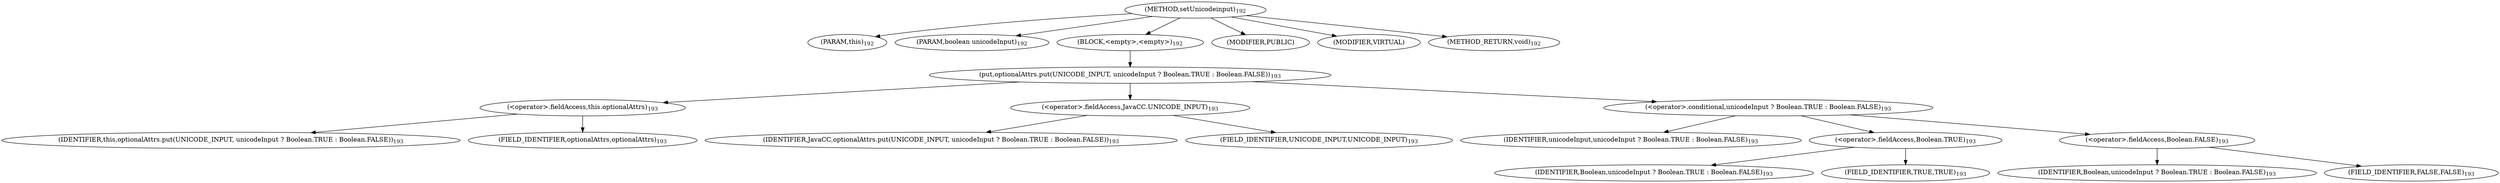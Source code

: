 digraph "setUnicodeinput" {  
"387" [label = <(METHOD,setUnicodeinput)<SUB>192</SUB>> ]
"388" [label = <(PARAM,this)<SUB>192</SUB>> ]
"389" [label = <(PARAM,boolean unicodeInput)<SUB>192</SUB>> ]
"390" [label = <(BLOCK,&lt;empty&gt;,&lt;empty&gt;)<SUB>192</SUB>> ]
"391" [label = <(put,optionalAttrs.put(UNICODE_INPUT, unicodeInput ? Boolean.TRUE : Boolean.FALSE))<SUB>193</SUB>> ]
"392" [label = <(&lt;operator&gt;.fieldAccess,this.optionalAttrs)<SUB>193</SUB>> ]
"393" [label = <(IDENTIFIER,this,optionalAttrs.put(UNICODE_INPUT, unicodeInput ? Boolean.TRUE : Boolean.FALSE))<SUB>193</SUB>> ]
"394" [label = <(FIELD_IDENTIFIER,optionalAttrs,optionalAttrs)<SUB>193</SUB>> ]
"395" [label = <(&lt;operator&gt;.fieldAccess,JavaCC.UNICODE_INPUT)<SUB>193</SUB>> ]
"396" [label = <(IDENTIFIER,JavaCC,optionalAttrs.put(UNICODE_INPUT, unicodeInput ? Boolean.TRUE : Boolean.FALSE))<SUB>193</SUB>> ]
"397" [label = <(FIELD_IDENTIFIER,UNICODE_INPUT,UNICODE_INPUT)<SUB>193</SUB>> ]
"398" [label = <(&lt;operator&gt;.conditional,unicodeInput ? Boolean.TRUE : Boolean.FALSE)<SUB>193</SUB>> ]
"399" [label = <(IDENTIFIER,unicodeInput,unicodeInput ? Boolean.TRUE : Boolean.FALSE)<SUB>193</SUB>> ]
"400" [label = <(&lt;operator&gt;.fieldAccess,Boolean.TRUE)<SUB>193</SUB>> ]
"401" [label = <(IDENTIFIER,Boolean,unicodeInput ? Boolean.TRUE : Boolean.FALSE)<SUB>193</SUB>> ]
"402" [label = <(FIELD_IDENTIFIER,TRUE,TRUE)<SUB>193</SUB>> ]
"403" [label = <(&lt;operator&gt;.fieldAccess,Boolean.FALSE)<SUB>193</SUB>> ]
"404" [label = <(IDENTIFIER,Boolean,unicodeInput ? Boolean.TRUE : Boolean.FALSE)<SUB>193</SUB>> ]
"405" [label = <(FIELD_IDENTIFIER,FALSE,FALSE)<SUB>193</SUB>> ]
"406" [label = <(MODIFIER,PUBLIC)> ]
"407" [label = <(MODIFIER,VIRTUAL)> ]
"408" [label = <(METHOD_RETURN,void)<SUB>192</SUB>> ]
  "387" -> "388" 
  "387" -> "389" 
  "387" -> "390" 
  "387" -> "406" 
  "387" -> "407" 
  "387" -> "408" 
  "390" -> "391" 
  "391" -> "392" 
  "391" -> "395" 
  "391" -> "398" 
  "392" -> "393" 
  "392" -> "394" 
  "395" -> "396" 
  "395" -> "397" 
  "398" -> "399" 
  "398" -> "400" 
  "398" -> "403" 
  "400" -> "401" 
  "400" -> "402" 
  "403" -> "404" 
  "403" -> "405" 
}

